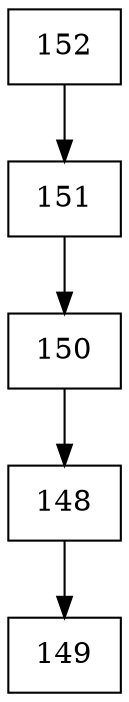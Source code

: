 digraph G {
  node [shape=record];
  node0 [label="{152}"];
  node0 -> node1;
  node1 [label="{151}"];
  node1 -> node2;
  node2 [label="{150}"];
  node2 -> node3;
  node3 [label="{148}"];
  node3 -> node4;
  node4 [label="{149}"];
}

